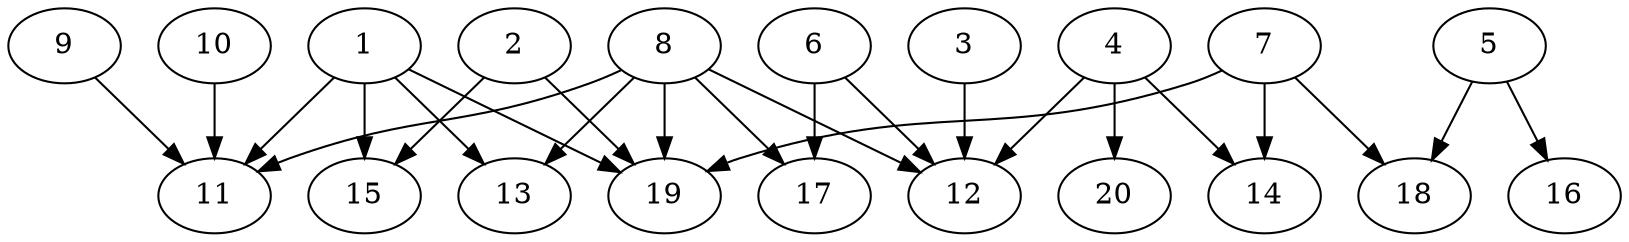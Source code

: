 // DAG automatically generated by daggen at Sat Jul 27 15:38:39 2019
// ./daggen --dot -n 20 --ccr 0.3 --fat 0.7 --regular 0.5 --density 0.4 --mindata 5242880 --maxdata 52428800 
digraph G {
  1 [size="98604373", alpha="0.11", expect_size="29581312"] 
  1 -> 11 [size ="29581312"]
  1 -> 13 [size ="29581312"]
  1 -> 15 [size ="29581312"]
  1 -> 19 [size ="29581312"]
  2 [size="89501013", alpha="0.11", expect_size="26850304"] 
  2 -> 15 [size ="26850304"]
  2 -> 19 [size ="26850304"]
  3 [size="31300267", alpha="0.07", expect_size="9390080"] 
  3 -> 12 [size ="9390080"]
  4 [size="151483733", alpha="0.06", expect_size="45445120"] 
  4 -> 12 [size ="45445120"]
  4 -> 14 [size ="45445120"]
  4 -> 20 [size ="45445120"]
  5 [size="36338347", alpha="0.09", expect_size="10901504"] 
  5 -> 16 [size ="10901504"]
  5 -> 18 [size ="10901504"]
  6 [size="153968640", alpha="0.05", expect_size="46190592"] 
  6 -> 12 [size ="46190592"]
  6 -> 17 [size ="46190592"]
  7 [size="63491413", alpha="0.20", expect_size="19047424"] 
  7 -> 14 [size ="19047424"]
  7 -> 18 [size ="19047424"]
  7 -> 19 [size ="19047424"]
  8 [size="159839573", alpha="0.07", expect_size="47951872"] 
  8 -> 11 [size ="47951872"]
  8 -> 12 [size ="47951872"]
  8 -> 13 [size ="47951872"]
  8 -> 17 [size ="47951872"]
  8 -> 19 [size ="47951872"]
  9 [size="77721600", alpha="0.02", expect_size="23316480"] 
  9 -> 11 [size ="23316480"]
  10 [size="71765333", alpha="0.19", expect_size="21529600"] 
  10 -> 11 [size ="21529600"]
  11 [size="42533547", alpha="0.15", expect_size="12760064"] 
  12 [size="125928107", alpha="0.01", expect_size="37778432"] 
  13 [size="55220907", alpha="0.06", expect_size="16566272"] 
  14 [size="110318933", alpha="0.03", expect_size="33095680"] 
  15 [size="154166613", alpha="0.06", expect_size="46249984"] 
  16 [size="70027947", alpha="0.01", expect_size="21008384"] 
  17 [size="106816853", alpha="0.15", expect_size="32045056"] 
  18 [size="103277227", alpha="0.13", expect_size="30983168"] 
  19 [size="154808320", alpha="0.06", expect_size="46442496"] 
  20 [size="173725013", alpha="0.06", expect_size="52117504"] 
}
